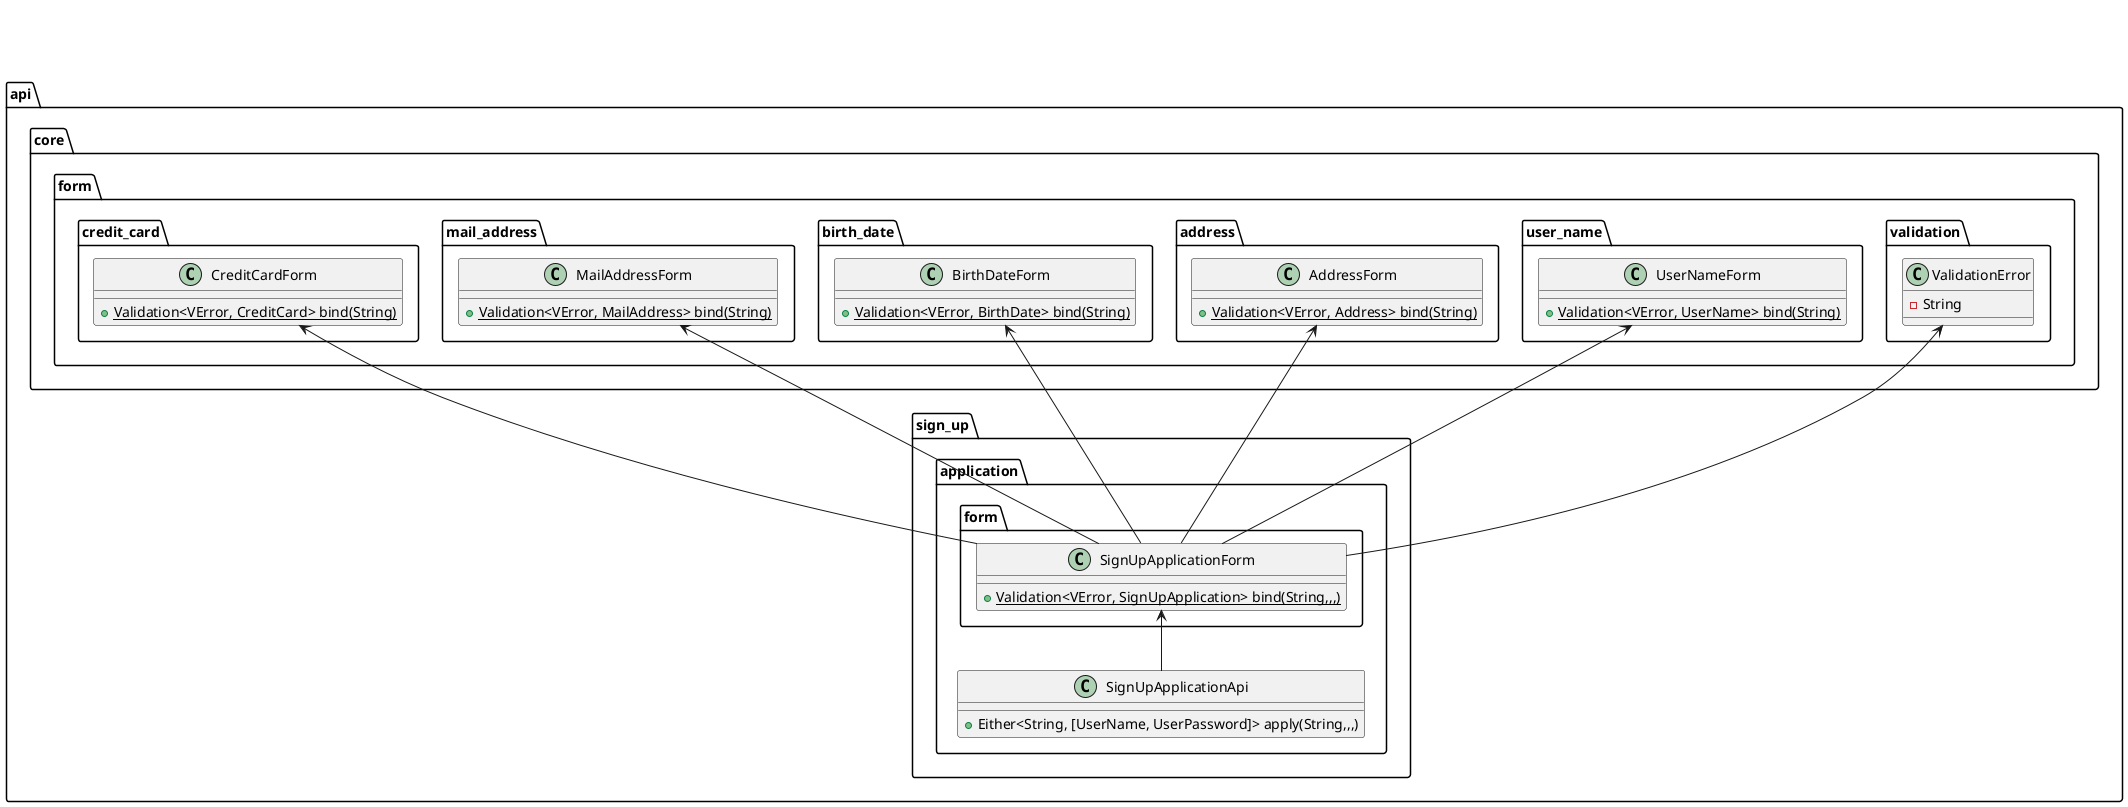 @startuml

namespace api {
  namespace core {
    namespace form {
      namespace validation {
        class ValidationError {
          - String
        }
      }
      namespace user_name {
        class UserNameForm {
          + {static} Validation<VError, UserName> bind(String)
        }
      }
      namespace address {
        class AddressForm {
          + {static} Validation<VError, Address> bind(String)
        }
      }
      namespace birth_date {
        class BirthDateForm {
          + {static} Validation<VError, BirthDate> bind(String)
        }
      }
      namespace mail_address {
        class MailAddressForm {
          + {static} Validation<VError, MailAddress> bind(String)
        }
      }
      namespace credit_card {
        class CreditCardForm {
          + {static} Validation<VError, CreditCard> bind(String)
        }
      }
      api.core.form.user_name.UserNameForm -[hidden]> api.core.form.address.AddressForm
      api.core.form.address.AddressForm -[hidden]> api.core.form.birth_date.BirthDateForm
      api.core.form.birth_date.BirthDateForm -[hidden]> api.core.form.mail_address.MailAddressForm
      api.core.form.mail_address.MailAddressForm -[hidden]> api.core.form.credit_card.CreditCardForm
      api.core.form.credit_card.CreditCardForm -[hidden]> api.core.form.validation.ValidationError
    }
  }
  namespace sign_up {
    namespace application {
      namespace form {
        class SignUpApplicationForm {
          + {static} Validation<VError, SignUpApplication> bind(String,,,)
        }
      }
      class SignUpApplicationApi {
        + Either<String, [UserName, UserPassword]> apply(String,,,)
      }
    }
  }
  api.sign_up.application.form.SignUpApplicationForm -up-> api.core.form.user_name.UserNameForm
  api.sign_up.application.form.SignUpApplicationForm -up-> api.core.form.address.AddressForm
  api.sign_up.application.form.SignUpApplicationForm -up-> api.core.form.birth_date.BirthDateForm
  api.sign_up.application.form.SignUpApplicationForm -up-> api.core.form.mail_address.MailAddressForm
  api.sign_up.application.form.SignUpApplicationForm -up-> api.core.form.credit_card.CreditCardForm
  api.sign_up.application.form.SignUpApplicationForm -up-> api.core.form.validation.ValidationError
  
  api.sign_up.application.SignUpApplicationApi -up-> api.sign_up.application.form.SignUpApplicationForm
}

@enduml